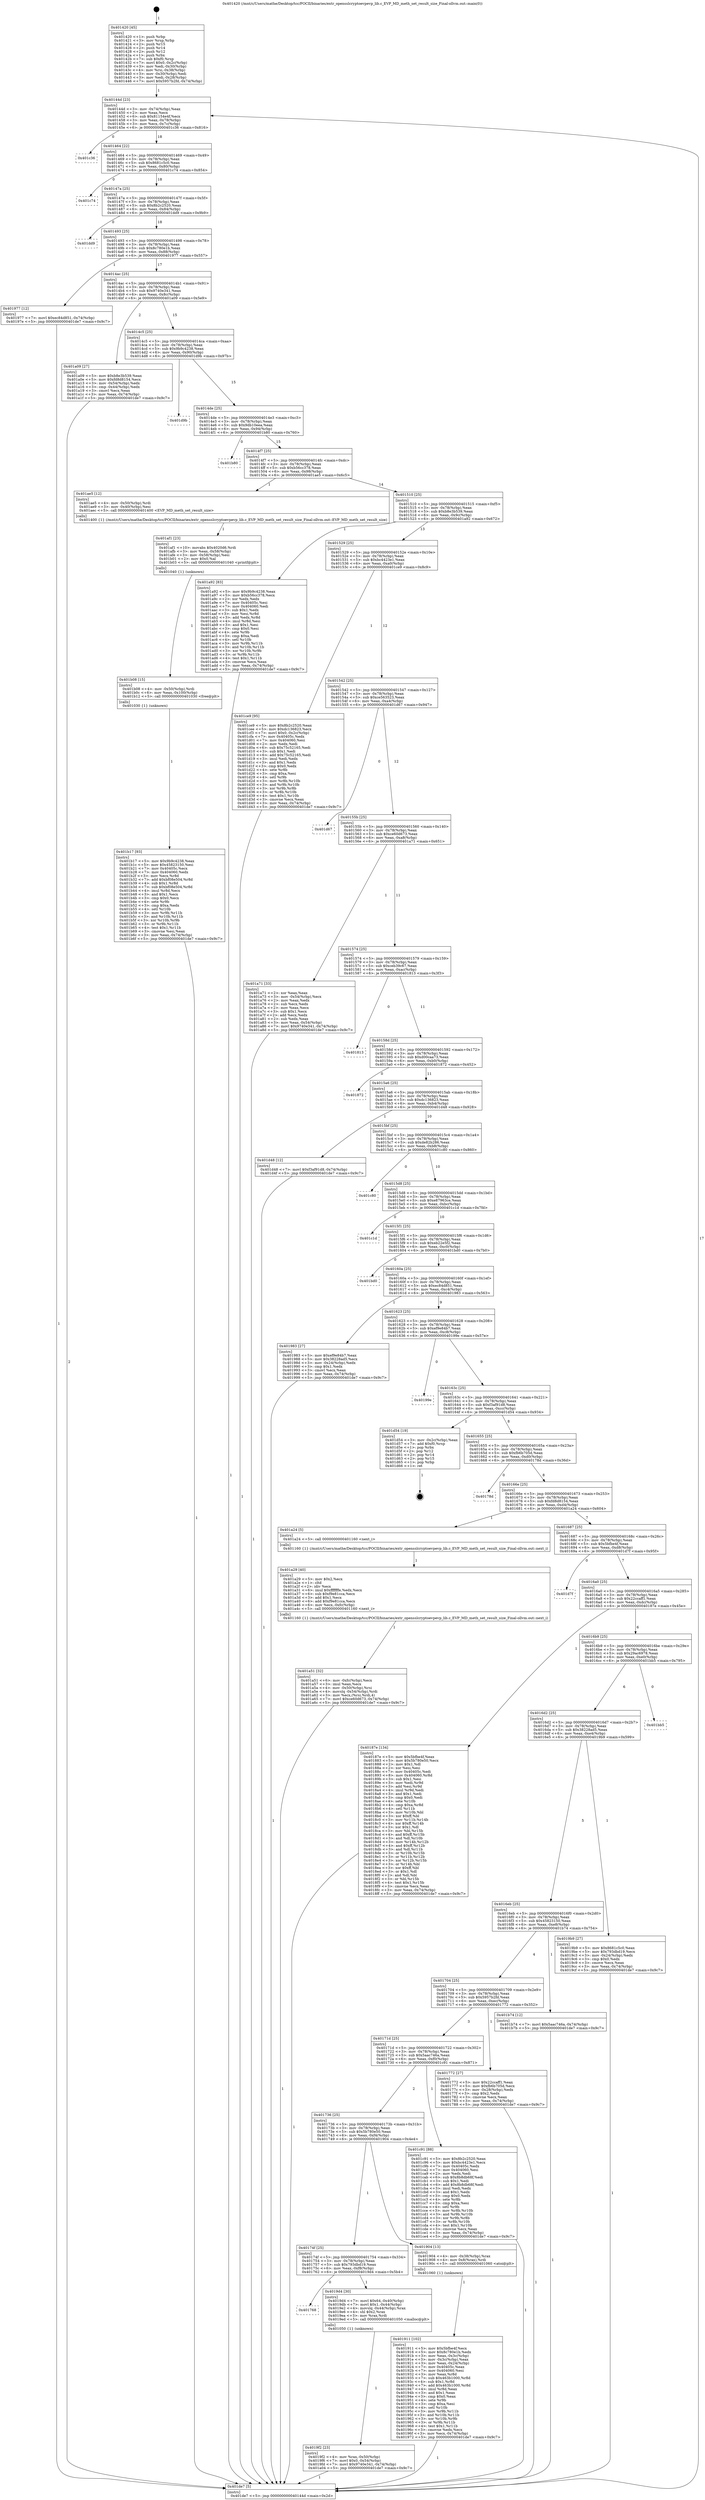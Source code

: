 digraph "0x401420" {
  label = "0x401420 (/mnt/c/Users/mathe/Desktop/tcc/POCII/binaries/extr_opensslcryptoevpevp_lib.c_EVP_MD_meth_set_result_size_Final-ollvm.out::main(0))"
  labelloc = "t"
  node[shape=record]

  Entry [label="",width=0.3,height=0.3,shape=circle,fillcolor=black,style=filled]
  "0x40144d" [label="{
     0x40144d [23]\l
     | [instrs]\l
     &nbsp;&nbsp;0x40144d \<+3\>: mov -0x74(%rbp),%eax\l
     &nbsp;&nbsp;0x401450 \<+2\>: mov %eax,%ecx\l
     &nbsp;&nbsp;0x401452 \<+6\>: sub $0x81154e4f,%ecx\l
     &nbsp;&nbsp;0x401458 \<+3\>: mov %eax,-0x78(%rbp)\l
     &nbsp;&nbsp;0x40145b \<+3\>: mov %ecx,-0x7c(%rbp)\l
     &nbsp;&nbsp;0x40145e \<+6\>: je 0000000000401c36 \<main+0x816\>\l
  }"]
  "0x401c36" [label="{
     0x401c36\l
  }", style=dashed]
  "0x401464" [label="{
     0x401464 [22]\l
     | [instrs]\l
     &nbsp;&nbsp;0x401464 \<+5\>: jmp 0000000000401469 \<main+0x49\>\l
     &nbsp;&nbsp;0x401469 \<+3\>: mov -0x78(%rbp),%eax\l
     &nbsp;&nbsp;0x40146c \<+5\>: sub $0x8681c5c0,%eax\l
     &nbsp;&nbsp;0x401471 \<+3\>: mov %eax,-0x80(%rbp)\l
     &nbsp;&nbsp;0x401474 \<+6\>: je 0000000000401c74 \<main+0x854\>\l
  }"]
  Exit [label="",width=0.3,height=0.3,shape=circle,fillcolor=black,style=filled,peripheries=2]
  "0x401c74" [label="{
     0x401c74\l
  }", style=dashed]
  "0x40147a" [label="{
     0x40147a [25]\l
     | [instrs]\l
     &nbsp;&nbsp;0x40147a \<+5\>: jmp 000000000040147f \<main+0x5f\>\l
     &nbsp;&nbsp;0x40147f \<+3\>: mov -0x78(%rbp),%eax\l
     &nbsp;&nbsp;0x401482 \<+5\>: sub $0x8b2c2520,%eax\l
     &nbsp;&nbsp;0x401487 \<+6\>: mov %eax,-0x84(%rbp)\l
     &nbsp;&nbsp;0x40148d \<+6\>: je 0000000000401dd9 \<main+0x9b9\>\l
  }"]
  "0x401b17" [label="{
     0x401b17 [93]\l
     | [instrs]\l
     &nbsp;&nbsp;0x401b17 \<+5\>: mov $0x9b9c4238,%eax\l
     &nbsp;&nbsp;0x401b1c \<+5\>: mov $0x45823150,%esi\l
     &nbsp;&nbsp;0x401b21 \<+7\>: mov 0x40405c,%ecx\l
     &nbsp;&nbsp;0x401b28 \<+7\>: mov 0x404060,%edx\l
     &nbsp;&nbsp;0x401b2f \<+3\>: mov %ecx,%r8d\l
     &nbsp;&nbsp;0x401b32 \<+7\>: add $0xbf08e504,%r8d\l
     &nbsp;&nbsp;0x401b39 \<+4\>: sub $0x1,%r8d\l
     &nbsp;&nbsp;0x401b3d \<+7\>: sub $0xbf08e504,%r8d\l
     &nbsp;&nbsp;0x401b44 \<+4\>: imul %r8d,%ecx\l
     &nbsp;&nbsp;0x401b48 \<+3\>: and $0x1,%ecx\l
     &nbsp;&nbsp;0x401b4b \<+3\>: cmp $0x0,%ecx\l
     &nbsp;&nbsp;0x401b4e \<+4\>: sete %r9b\l
     &nbsp;&nbsp;0x401b52 \<+3\>: cmp $0xa,%edx\l
     &nbsp;&nbsp;0x401b55 \<+4\>: setl %r10b\l
     &nbsp;&nbsp;0x401b59 \<+3\>: mov %r9b,%r11b\l
     &nbsp;&nbsp;0x401b5c \<+3\>: and %r10b,%r11b\l
     &nbsp;&nbsp;0x401b5f \<+3\>: xor %r10b,%r9b\l
     &nbsp;&nbsp;0x401b62 \<+3\>: or %r9b,%r11b\l
     &nbsp;&nbsp;0x401b65 \<+4\>: test $0x1,%r11b\l
     &nbsp;&nbsp;0x401b69 \<+3\>: cmovne %esi,%eax\l
     &nbsp;&nbsp;0x401b6c \<+3\>: mov %eax,-0x74(%rbp)\l
     &nbsp;&nbsp;0x401b6f \<+5\>: jmp 0000000000401de7 \<main+0x9c7\>\l
  }"]
  "0x401dd9" [label="{
     0x401dd9\l
  }", style=dashed]
  "0x401493" [label="{
     0x401493 [25]\l
     | [instrs]\l
     &nbsp;&nbsp;0x401493 \<+5\>: jmp 0000000000401498 \<main+0x78\>\l
     &nbsp;&nbsp;0x401498 \<+3\>: mov -0x78(%rbp),%eax\l
     &nbsp;&nbsp;0x40149b \<+5\>: sub $0x8c780e1b,%eax\l
     &nbsp;&nbsp;0x4014a0 \<+6\>: mov %eax,-0x88(%rbp)\l
     &nbsp;&nbsp;0x4014a6 \<+6\>: je 0000000000401977 \<main+0x557\>\l
  }"]
  "0x401b08" [label="{
     0x401b08 [15]\l
     | [instrs]\l
     &nbsp;&nbsp;0x401b08 \<+4\>: mov -0x50(%rbp),%rdi\l
     &nbsp;&nbsp;0x401b0c \<+6\>: mov %eax,-0x100(%rbp)\l
     &nbsp;&nbsp;0x401b12 \<+5\>: call 0000000000401030 \<free@plt\>\l
     | [calls]\l
     &nbsp;&nbsp;0x401030 \{1\} (unknown)\l
  }"]
  "0x401977" [label="{
     0x401977 [12]\l
     | [instrs]\l
     &nbsp;&nbsp;0x401977 \<+7\>: movl $0xec84d851,-0x74(%rbp)\l
     &nbsp;&nbsp;0x40197e \<+5\>: jmp 0000000000401de7 \<main+0x9c7\>\l
  }"]
  "0x4014ac" [label="{
     0x4014ac [25]\l
     | [instrs]\l
     &nbsp;&nbsp;0x4014ac \<+5\>: jmp 00000000004014b1 \<main+0x91\>\l
     &nbsp;&nbsp;0x4014b1 \<+3\>: mov -0x78(%rbp),%eax\l
     &nbsp;&nbsp;0x4014b4 \<+5\>: sub $0x9740e341,%eax\l
     &nbsp;&nbsp;0x4014b9 \<+6\>: mov %eax,-0x8c(%rbp)\l
     &nbsp;&nbsp;0x4014bf \<+6\>: je 0000000000401a09 \<main+0x5e9\>\l
  }"]
  "0x401af1" [label="{
     0x401af1 [23]\l
     | [instrs]\l
     &nbsp;&nbsp;0x401af1 \<+10\>: movabs $0x4020d6,%rdi\l
     &nbsp;&nbsp;0x401afb \<+3\>: mov %eax,-0x58(%rbp)\l
     &nbsp;&nbsp;0x401afe \<+3\>: mov -0x58(%rbp),%esi\l
     &nbsp;&nbsp;0x401b01 \<+2\>: mov $0x0,%al\l
     &nbsp;&nbsp;0x401b03 \<+5\>: call 0000000000401040 \<printf@plt\>\l
     | [calls]\l
     &nbsp;&nbsp;0x401040 \{1\} (unknown)\l
  }"]
  "0x401a09" [label="{
     0x401a09 [27]\l
     | [instrs]\l
     &nbsp;&nbsp;0x401a09 \<+5\>: mov $0xb8e3b539,%eax\l
     &nbsp;&nbsp;0x401a0e \<+5\>: mov $0xfd8d8154,%ecx\l
     &nbsp;&nbsp;0x401a13 \<+3\>: mov -0x54(%rbp),%edx\l
     &nbsp;&nbsp;0x401a16 \<+3\>: cmp -0x44(%rbp),%edx\l
     &nbsp;&nbsp;0x401a19 \<+3\>: cmovl %ecx,%eax\l
     &nbsp;&nbsp;0x401a1c \<+3\>: mov %eax,-0x74(%rbp)\l
     &nbsp;&nbsp;0x401a1f \<+5\>: jmp 0000000000401de7 \<main+0x9c7\>\l
  }"]
  "0x4014c5" [label="{
     0x4014c5 [25]\l
     | [instrs]\l
     &nbsp;&nbsp;0x4014c5 \<+5\>: jmp 00000000004014ca \<main+0xaa\>\l
     &nbsp;&nbsp;0x4014ca \<+3\>: mov -0x78(%rbp),%eax\l
     &nbsp;&nbsp;0x4014cd \<+5\>: sub $0x9b9c4238,%eax\l
     &nbsp;&nbsp;0x4014d2 \<+6\>: mov %eax,-0x90(%rbp)\l
     &nbsp;&nbsp;0x4014d8 \<+6\>: je 0000000000401d9b \<main+0x97b\>\l
  }"]
  "0x401a51" [label="{
     0x401a51 [32]\l
     | [instrs]\l
     &nbsp;&nbsp;0x401a51 \<+6\>: mov -0xfc(%rbp),%ecx\l
     &nbsp;&nbsp;0x401a57 \<+3\>: imul %eax,%ecx\l
     &nbsp;&nbsp;0x401a5a \<+4\>: mov -0x50(%rbp),%rsi\l
     &nbsp;&nbsp;0x401a5e \<+4\>: movslq -0x54(%rbp),%rdi\l
     &nbsp;&nbsp;0x401a62 \<+3\>: mov %ecx,(%rsi,%rdi,4)\l
     &nbsp;&nbsp;0x401a65 \<+7\>: movl $0xce60d673,-0x74(%rbp)\l
     &nbsp;&nbsp;0x401a6c \<+5\>: jmp 0000000000401de7 \<main+0x9c7\>\l
  }"]
  "0x401d9b" [label="{
     0x401d9b\l
  }", style=dashed]
  "0x4014de" [label="{
     0x4014de [25]\l
     | [instrs]\l
     &nbsp;&nbsp;0x4014de \<+5\>: jmp 00000000004014e3 \<main+0xc3\>\l
     &nbsp;&nbsp;0x4014e3 \<+3\>: mov -0x78(%rbp),%eax\l
     &nbsp;&nbsp;0x4014e6 \<+5\>: sub $0x9db10eea,%eax\l
     &nbsp;&nbsp;0x4014eb \<+6\>: mov %eax,-0x94(%rbp)\l
     &nbsp;&nbsp;0x4014f1 \<+6\>: je 0000000000401b80 \<main+0x760\>\l
  }"]
  "0x401a29" [label="{
     0x401a29 [40]\l
     | [instrs]\l
     &nbsp;&nbsp;0x401a29 \<+5\>: mov $0x2,%ecx\l
     &nbsp;&nbsp;0x401a2e \<+1\>: cltd\l
     &nbsp;&nbsp;0x401a2f \<+2\>: idiv %ecx\l
     &nbsp;&nbsp;0x401a31 \<+6\>: imul $0xfffffffe,%edx,%ecx\l
     &nbsp;&nbsp;0x401a37 \<+6\>: sub $0xf9e81cca,%ecx\l
     &nbsp;&nbsp;0x401a3d \<+3\>: add $0x1,%ecx\l
     &nbsp;&nbsp;0x401a40 \<+6\>: add $0xf9e81cca,%ecx\l
     &nbsp;&nbsp;0x401a46 \<+6\>: mov %ecx,-0xfc(%rbp)\l
     &nbsp;&nbsp;0x401a4c \<+5\>: call 0000000000401160 \<next_i\>\l
     | [calls]\l
     &nbsp;&nbsp;0x401160 \{1\} (/mnt/c/Users/mathe/Desktop/tcc/POCII/binaries/extr_opensslcryptoevpevp_lib.c_EVP_MD_meth_set_result_size_Final-ollvm.out::next_i)\l
  }"]
  "0x401b80" [label="{
     0x401b80\l
  }", style=dashed]
  "0x4014f7" [label="{
     0x4014f7 [25]\l
     | [instrs]\l
     &nbsp;&nbsp;0x4014f7 \<+5\>: jmp 00000000004014fc \<main+0xdc\>\l
     &nbsp;&nbsp;0x4014fc \<+3\>: mov -0x78(%rbp),%eax\l
     &nbsp;&nbsp;0x4014ff \<+5\>: sub $0xb56cc378,%eax\l
     &nbsp;&nbsp;0x401504 \<+6\>: mov %eax,-0x98(%rbp)\l
     &nbsp;&nbsp;0x40150a \<+6\>: je 0000000000401ae5 \<main+0x6c5\>\l
  }"]
  "0x4019f2" [label="{
     0x4019f2 [23]\l
     | [instrs]\l
     &nbsp;&nbsp;0x4019f2 \<+4\>: mov %rax,-0x50(%rbp)\l
     &nbsp;&nbsp;0x4019f6 \<+7\>: movl $0x0,-0x54(%rbp)\l
     &nbsp;&nbsp;0x4019fd \<+7\>: movl $0x9740e341,-0x74(%rbp)\l
     &nbsp;&nbsp;0x401a04 \<+5\>: jmp 0000000000401de7 \<main+0x9c7\>\l
  }"]
  "0x401ae5" [label="{
     0x401ae5 [12]\l
     | [instrs]\l
     &nbsp;&nbsp;0x401ae5 \<+4\>: mov -0x50(%rbp),%rdi\l
     &nbsp;&nbsp;0x401ae9 \<+3\>: mov -0x40(%rbp),%esi\l
     &nbsp;&nbsp;0x401aec \<+5\>: call 0000000000401400 \<EVP_MD_meth_set_result_size\>\l
     | [calls]\l
     &nbsp;&nbsp;0x401400 \{1\} (/mnt/c/Users/mathe/Desktop/tcc/POCII/binaries/extr_opensslcryptoevpevp_lib.c_EVP_MD_meth_set_result_size_Final-ollvm.out::EVP_MD_meth_set_result_size)\l
  }"]
  "0x401510" [label="{
     0x401510 [25]\l
     | [instrs]\l
     &nbsp;&nbsp;0x401510 \<+5\>: jmp 0000000000401515 \<main+0xf5\>\l
     &nbsp;&nbsp;0x401515 \<+3\>: mov -0x78(%rbp),%eax\l
     &nbsp;&nbsp;0x401518 \<+5\>: sub $0xb8e3b539,%eax\l
     &nbsp;&nbsp;0x40151d \<+6\>: mov %eax,-0x9c(%rbp)\l
     &nbsp;&nbsp;0x401523 \<+6\>: je 0000000000401a92 \<main+0x672\>\l
  }"]
  "0x401768" [label="{
     0x401768\l
  }", style=dashed]
  "0x401a92" [label="{
     0x401a92 [83]\l
     | [instrs]\l
     &nbsp;&nbsp;0x401a92 \<+5\>: mov $0x9b9c4238,%eax\l
     &nbsp;&nbsp;0x401a97 \<+5\>: mov $0xb56cc378,%ecx\l
     &nbsp;&nbsp;0x401a9c \<+2\>: xor %edx,%edx\l
     &nbsp;&nbsp;0x401a9e \<+7\>: mov 0x40405c,%esi\l
     &nbsp;&nbsp;0x401aa5 \<+7\>: mov 0x404060,%edi\l
     &nbsp;&nbsp;0x401aac \<+3\>: sub $0x1,%edx\l
     &nbsp;&nbsp;0x401aaf \<+3\>: mov %esi,%r8d\l
     &nbsp;&nbsp;0x401ab2 \<+3\>: add %edx,%r8d\l
     &nbsp;&nbsp;0x401ab5 \<+4\>: imul %r8d,%esi\l
     &nbsp;&nbsp;0x401ab9 \<+3\>: and $0x1,%esi\l
     &nbsp;&nbsp;0x401abc \<+3\>: cmp $0x0,%esi\l
     &nbsp;&nbsp;0x401abf \<+4\>: sete %r9b\l
     &nbsp;&nbsp;0x401ac3 \<+3\>: cmp $0xa,%edi\l
     &nbsp;&nbsp;0x401ac6 \<+4\>: setl %r10b\l
     &nbsp;&nbsp;0x401aca \<+3\>: mov %r9b,%r11b\l
     &nbsp;&nbsp;0x401acd \<+3\>: and %r10b,%r11b\l
     &nbsp;&nbsp;0x401ad0 \<+3\>: xor %r10b,%r9b\l
     &nbsp;&nbsp;0x401ad3 \<+3\>: or %r9b,%r11b\l
     &nbsp;&nbsp;0x401ad6 \<+4\>: test $0x1,%r11b\l
     &nbsp;&nbsp;0x401ada \<+3\>: cmovne %ecx,%eax\l
     &nbsp;&nbsp;0x401add \<+3\>: mov %eax,-0x74(%rbp)\l
     &nbsp;&nbsp;0x401ae0 \<+5\>: jmp 0000000000401de7 \<main+0x9c7\>\l
  }"]
  "0x401529" [label="{
     0x401529 [25]\l
     | [instrs]\l
     &nbsp;&nbsp;0x401529 \<+5\>: jmp 000000000040152e \<main+0x10e\>\l
     &nbsp;&nbsp;0x40152e \<+3\>: mov -0x78(%rbp),%eax\l
     &nbsp;&nbsp;0x401531 \<+5\>: sub $0xbc4423e1,%eax\l
     &nbsp;&nbsp;0x401536 \<+6\>: mov %eax,-0xa0(%rbp)\l
     &nbsp;&nbsp;0x40153c \<+6\>: je 0000000000401ce9 \<main+0x8c9\>\l
  }"]
  "0x4019d4" [label="{
     0x4019d4 [30]\l
     | [instrs]\l
     &nbsp;&nbsp;0x4019d4 \<+7\>: movl $0x64,-0x40(%rbp)\l
     &nbsp;&nbsp;0x4019db \<+7\>: movl $0x1,-0x44(%rbp)\l
     &nbsp;&nbsp;0x4019e2 \<+4\>: movslq -0x44(%rbp),%rax\l
     &nbsp;&nbsp;0x4019e6 \<+4\>: shl $0x2,%rax\l
     &nbsp;&nbsp;0x4019ea \<+3\>: mov %rax,%rdi\l
     &nbsp;&nbsp;0x4019ed \<+5\>: call 0000000000401050 \<malloc@plt\>\l
     | [calls]\l
     &nbsp;&nbsp;0x401050 \{1\} (unknown)\l
  }"]
  "0x401ce9" [label="{
     0x401ce9 [95]\l
     | [instrs]\l
     &nbsp;&nbsp;0x401ce9 \<+5\>: mov $0x8b2c2520,%eax\l
     &nbsp;&nbsp;0x401cee \<+5\>: mov $0xdc136823,%ecx\l
     &nbsp;&nbsp;0x401cf3 \<+7\>: movl $0x0,-0x2c(%rbp)\l
     &nbsp;&nbsp;0x401cfa \<+7\>: mov 0x40405c,%edx\l
     &nbsp;&nbsp;0x401d01 \<+7\>: mov 0x404060,%esi\l
     &nbsp;&nbsp;0x401d08 \<+2\>: mov %edx,%edi\l
     &nbsp;&nbsp;0x401d0a \<+6\>: sub $0x75c52165,%edi\l
     &nbsp;&nbsp;0x401d10 \<+3\>: sub $0x1,%edi\l
     &nbsp;&nbsp;0x401d13 \<+6\>: add $0x75c52165,%edi\l
     &nbsp;&nbsp;0x401d19 \<+3\>: imul %edi,%edx\l
     &nbsp;&nbsp;0x401d1c \<+3\>: and $0x1,%edx\l
     &nbsp;&nbsp;0x401d1f \<+3\>: cmp $0x0,%edx\l
     &nbsp;&nbsp;0x401d22 \<+4\>: sete %r8b\l
     &nbsp;&nbsp;0x401d26 \<+3\>: cmp $0xa,%esi\l
     &nbsp;&nbsp;0x401d29 \<+4\>: setl %r9b\l
     &nbsp;&nbsp;0x401d2d \<+3\>: mov %r8b,%r10b\l
     &nbsp;&nbsp;0x401d30 \<+3\>: and %r9b,%r10b\l
     &nbsp;&nbsp;0x401d33 \<+3\>: xor %r9b,%r8b\l
     &nbsp;&nbsp;0x401d36 \<+3\>: or %r8b,%r10b\l
     &nbsp;&nbsp;0x401d39 \<+4\>: test $0x1,%r10b\l
     &nbsp;&nbsp;0x401d3d \<+3\>: cmovne %ecx,%eax\l
     &nbsp;&nbsp;0x401d40 \<+3\>: mov %eax,-0x74(%rbp)\l
     &nbsp;&nbsp;0x401d43 \<+5\>: jmp 0000000000401de7 \<main+0x9c7\>\l
  }"]
  "0x401542" [label="{
     0x401542 [25]\l
     | [instrs]\l
     &nbsp;&nbsp;0x401542 \<+5\>: jmp 0000000000401547 \<main+0x127\>\l
     &nbsp;&nbsp;0x401547 \<+3\>: mov -0x78(%rbp),%eax\l
     &nbsp;&nbsp;0x40154a \<+5\>: sub $0xce563523,%eax\l
     &nbsp;&nbsp;0x40154f \<+6\>: mov %eax,-0xa4(%rbp)\l
     &nbsp;&nbsp;0x401555 \<+6\>: je 0000000000401d67 \<main+0x947\>\l
  }"]
  "0x401911" [label="{
     0x401911 [102]\l
     | [instrs]\l
     &nbsp;&nbsp;0x401911 \<+5\>: mov $0x5bfbe4f,%ecx\l
     &nbsp;&nbsp;0x401916 \<+5\>: mov $0x8c780e1b,%edx\l
     &nbsp;&nbsp;0x40191b \<+3\>: mov %eax,-0x3c(%rbp)\l
     &nbsp;&nbsp;0x40191e \<+3\>: mov -0x3c(%rbp),%eax\l
     &nbsp;&nbsp;0x401921 \<+3\>: mov %eax,-0x24(%rbp)\l
     &nbsp;&nbsp;0x401924 \<+7\>: mov 0x40405c,%eax\l
     &nbsp;&nbsp;0x40192b \<+7\>: mov 0x404060,%esi\l
     &nbsp;&nbsp;0x401932 \<+3\>: mov %eax,%r8d\l
     &nbsp;&nbsp;0x401935 \<+7\>: sub $0x463b1000,%r8d\l
     &nbsp;&nbsp;0x40193c \<+4\>: sub $0x1,%r8d\l
     &nbsp;&nbsp;0x401940 \<+7\>: add $0x463b1000,%r8d\l
     &nbsp;&nbsp;0x401947 \<+4\>: imul %r8d,%eax\l
     &nbsp;&nbsp;0x40194b \<+3\>: and $0x1,%eax\l
     &nbsp;&nbsp;0x40194e \<+3\>: cmp $0x0,%eax\l
     &nbsp;&nbsp;0x401951 \<+4\>: sete %r9b\l
     &nbsp;&nbsp;0x401955 \<+3\>: cmp $0xa,%esi\l
     &nbsp;&nbsp;0x401958 \<+4\>: setl %r10b\l
     &nbsp;&nbsp;0x40195c \<+3\>: mov %r9b,%r11b\l
     &nbsp;&nbsp;0x40195f \<+3\>: and %r10b,%r11b\l
     &nbsp;&nbsp;0x401962 \<+3\>: xor %r10b,%r9b\l
     &nbsp;&nbsp;0x401965 \<+3\>: or %r9b,%r11b\l
     &nbsp;&nbsp;0x401968 \<+4\>: test $0x1,%r11b\l
     &nbsp;&nbsp;0x40196c \<+3\>: cmovne %edx,%ecx\l
     &nbsp;&nbsp;0x40196f \<+3\>: mov %ecx,-0x74(%rbp)\l
     &nbsp;&nbsp;0x401972 \<+5\>: jmp 0000000000401de7 \<main+0x9c7\>\l
  }"]
  "0x401d67" [label="{
     0x401d67\l
  }", style=dashed]
  "0x40155b" [label="{
     0x40155b [25]\l
     | [instrs]\l
     &nbsp;&nbsp;0x40155b \<+5\>: jmp 0000000000401560 \<main+0x140\>\l
     &nbsp;&nbsp;0x401560 \<+3\>: mov -0x78(%rbp),%eax\l
     &nbsp;&nbsp;0x401563 \<+5\>: sub $0xce60d673,%eax\l
     &nbsp;&nbsp;0x401568 \<+6\>: mov %eax,-0xa8(%rbp)\l
     &nbsp;&nbsp;0x40156e \<+6\>: je 0000000000401a71 \<main+0x651\>\l
  }"]
  "0x40174f" [label="{
     0x40174f [25]\l
     | [instrs]\l
     &nbsp;&nbsp;0x40174f \<+5\>: jmp 0000000000401754 \<main+0x334\>\l
     &nbsp;&nbsp;0x401754 \<+3\>: mov -0x78(%rbp),%eax\l
     &nbsp;&nbsp;0x401757 \<+5\>: sub $0x793dbd19,%eax\l
     &nbsp;&nbsp;0x40175c \<+6\>: mov %eax,-0xf8(%rbp)\l
     &nbsp;&nbsp;0x401762 \<+6\>: je 00000000004019d4 \<main+0x5b4\>\l
  }"]
  "0x401a71" [label="{
     0x401a71 [33]\l
     | [instrs]\l
     &nbsp;&nbsp;0x401a71 \<+2\>: xor %eax,%eax\l
     &nbsp;&nbsp;0x401a73 \<+3\>: mov -0x54(%rbp),%ecx\l
     &nbsp;&nbsp;0x401a76 \<+2\>: mov %eax,%edx\l
     &nbsp;&nbsp;0x401a78 \<+2\>: sub %ecx,%edx\l
     &nbsp;&nbsp;0x401a7a \<+2\>: mov %eax,%ecx\l
     &nbsp;&nbsp;0x401a7c \<+3\>: sub $0x1,%ecx\l
     &nbsp;&nbsp;0x401a7f \<+2\>: add %ecx,%edx\l
     &nbsp;&nbsp;0x401a81 \<+2\>: sub %edx,%eax\l
     &nbsp;&nbsp;0x401a83 \<+3\>: mov %eax,-0x54(%rbp)\l
     &nbsp;&nbsp;0x401a86 \<+7\>: movl $0x9740e341,-0x74(%rbp)\l
     &nbsp;&nbsp;0x401a8d \<+5\>: jmp 0000000000401de7 \<main+0x9c7\>\l
  }"]
  "0x401574" [label="{
     0x401574 [25]\l
     | [instrs]\l
     &nbsp;&nbsp;0x401574 \<+5\>: jmp 0000000000401579 \<main+0x159\>\l
     &nbsp;&nbsp;0x401579 \<+3\>: mov -0x78(%rbp),%eax\l
     &nbsp;&nbsp;0x40157c \<+5\>: sub $0xceb39c67,%eax\l
     &nbsp;&nbsp;0x401581 \<+6\>: mov %eax,-0xac(%rbp)\l
     &nbsp;&nbsp;0x401587 \<+6\>: je 0000000000401813 \<main+0x3f3\>\l
  }"]
  "0x401904" [label="{
     0x401904 [13]\l
     | [instrs]\l
     &nbsp;&nbsp;0x401904 \<+4\>: mov -0x38(%rbp),%rax\l
     &nbsp;&nbsp;0x401908 \<+4\>: mov 0x8(%rax),%rdi\l
     &nbsp;&nbsp;0x40190c \<+5\>: call 0000000000401060 \<atoi@plt\>\l
     | [calls]\l
     &nbsp;&nbsp;0x401060 \{1\} (unknown)\l
  }"]
  "0x401813" [label="{
     0x401813\l
  }", style=dashed]
  "0x40158d" [label="{
     0x40158d [25]\l
     | [instrs]\l
     &nbsp;&nbsp;0x40158d \<+5\>: jmp 0000000000401592 \<main+0x172\>\l
     &nbsp;&nbsp;0x401592 \<+3\>: mov -0x78(%rbp),%eax\l
     &nbsp;&nbsp;0x401595 \<+5\>: sub $0xd00caa73,%eax\l
     &nbsp;&nbsp;0x40159a \<+6\>: mov %eax,-0xb0(%rbp)\l
     &nbsp;&nbsp;0x4015a0 \<+6\>: je 0000000000401872 \<main+0x452\>\l
  }"]
  "0x401736" [label="{
     0x401736 [25]\l
     | [instrs]\l
     &nbsp;&nbsp;0x401736 \<+5\>: jmp 000000000040173b \<main+0x31b\>\l
     &nbsp;&nbsp;0x40173b \<+3\>: mov -0x78(%rbp),%eax\l
     &nbsp;&nbsp;0x40173e \<+5\>: sub $0x5b780e50,%eax\l
     &nbsp;&nbsp;0x401743 \<+6\>: mov %eax,-0xf4(%rbp)\l
     &nbsp;&nbsp;0x401749 \<+6\>: je 0000000000401904 \<main+0x4e4\>\l
  }"]
  "0x401872" [label="{
     0x401872\l
  }", style=dashed]
  "0x4015a6" [label="{
     0x4015a6 [25]\l
     | [instrs]\l
     &nbsp;&nbsp;0x4015a6 \<+5\>: jmp 00000000004015ab \<main+0x18b\>\l
     &nbsp;&nbsp;0x4015ab \<+3\>: mov -0x78(%rbp),%eax\l
     &nbsp;&nbsp;0x4015ae \<+5\>: sub $0xdc136823,%eax\l
     &nbsp;&nbsp;0x4015b3 \<+6\>: mov %eax,-0xb4(%rbp)\l
     &nbsp;&nbsp;0x4015b9 \<+6\>: je 0000000000401d48 \<main+0x928\>\l
  }"]
  "0x401c91" [label="{
     0x401c91 [88]\l
     | [instrs]\l
     &nbsp;&nbsp;0x401c91 \<+5\>: mov $0x8b2c2520,%eax\l
     &nbsp;&nbsp;0x401c96 \<+5\>: mov $0xbc4423e1,%ecx\l
     &nbsp;&nbsp;0x401c9b \<+7\>: mov 0x40405c,%edx\l
     &nbsp;&nbsp;0x401ca2 \<+7\>: mov 0x404060,%esi\l
     &nbsp;&nbsp;0x401ca9 \<+2\>: mov %edx,%edi\l
     &nbsp;&nbsp;0x401cab \<+6\>: sub $0x8b8db68f,%edi\l
     &nbsp;&nbsp;0x401cb1 \<+3\>: sub $0x1,%edi\l
     &nbsp;&nbsp;0x401cb4 \<+6\>: add $0x8b8db68f,%edi\l
     &nbsp;&nbsp;0x401cba \<+3\>: imul %edi,%edx\l
     &nbsp;&nbsp;0x401cbd \<+3\>: and $0x1,%edx\l
     &nbsp;&nbsp;0x401cc0 \<+3\>: cmp $0x0,%edx\l
     &nbsp;&nbsp;0x401cc3 \<+4\>: sete %r8b\l
     &nbsp;&nbsp;0x401cc7 \<+3\>: cmp $0xa,%esi\l
     &nbsp;&nbsp;0x401cca \<+4\>: setl %r9b\l
     &nbsp;&nbsp;0x401cce \<+3\>: mov %r8b,%r10b\l
     &nbsp;&nbsp;0x401cd1 \<+3\>: and %r9b,%r10b\l
     &nbsp;&nbsp;0x401cd4 \<+3\>: xor %r9b,%r8b\l
     &nbsp;&nbsp;0x401cd7 \<+3\>: or %r8b,%r10b\l
     &nbsp;&nbsp;0x401cda \<+4\>: test $0x1,%r10b\l
     &nbsp;&nbsp;0x401cde \<+3\>: cmovne %ecx,%eax\l
     &nbsp;&nbsp;0x401ce1 \<+3\>: mov %eax,-0x74(%rbp)\l
     &nbsp;&nbsp;0x401ce4 \<+5\>: jmp 0000000000401de7 \<main+0x9c7\>\l
  }"]
  "0x401d48" [label="{
     0x401d48 [12]\l
     | [instrs]\l
     &nbsp;&nbsp;0x401d48 \<+7\>: movl $0xf3af91d8,-0x74(%rbp)\l
     &nbsp;&nbsp;0x401d4f \<+5\>: jmp 0000000000401de7 \<main+0x9c7\>\l
  }"]
  "0x4015bf" [label="{
     0x4015bf [25]\l
     | [instrs]\l
     &nbsp;&nbsp;0x4015bf \<+5\>: jmp 00000000004015c4 \<main+0x1a4\>\l
     &nbsp;&nbsp;0x4015c4 \<+3\>: mov -0x78(%rbp),%eax\l
     &nbsp;&nbsp;0x4015c7 \<+5\>: sub $0xde82b286,%eax\l
     &nbsp;&nbsp;0x4015cc \<+6\>: mov %eax,-0xb8(%rbp)\l
     &nbsp;&nbsp;0x4015d2 \<+6\>: je 0000000000401c80 \<main+0x860\>\l
  }"]
  "0x401420" [label="{
     0x401420 [45]\l
     | [instrs]\l
     &nbsp;&nbsp;0x401420 \<+1\>: push %rbp\l
     &nbsp;&nbsp;0x401421 \<+3\>: mov %rsp,%rbp\l
     &nbsp;&nbsp;0x401424 \<+2\>: push %r15\l
     &nbsp;&nbsp;0x401426 \<+2\>: push %r14\l
     &nbsp;&nbsp;0x401428 \<+2\>: push %r12\l
     &nbsp;&nbsp;0x40142a \<+1\>: push %rbx\l
     &nbsp;&nbsp;0x40142b \<+7\>: sub $0xf0,%rsp\l
     &nbsp;&nbsp;0x401432 \<+7\>: movl $0x0,-0x2c(%rbp)\l
     &nbsp;&nbsp;0x401439 \<+3\>: mov %edi,-0x30(%rbp)\l
     &nbsp;&nbsp;0x40143c \<+4\>: mov %rsi,-0x38(%rbp)\l
     &nbsp;&nbsp;0x401440 \<+3\>: mov -0x30(%rbp),%edi\l
     &nbsp;&nbsp;0x401443 \<+3\>: mov %edi,-0x28(%rbp)\l
     &nbsp;&nbsp;0x401446 \<+7\>: movl $0x5957b2fd,-0x74(%rbp)\l
  }"]
  "0x401c80" [label="{
     0x401c80\l
  }", style=dashed]
  "0x4015d8" [label="{
     0x4015d8 [25]\l
     | [instrs]\l
     &nbsp;&nbsp;0x4015d8 \<+5\>: jmp 00000000004015dd \<main+0x1bd\>\l
     &nbsp;&nbsp;0x4015dd \<+3\>: mov -0x78(%rbp),%eax\l
     &nbsp;&nbsp;0x4015e0 \<+5\>: sub $0xe87963ce,%eax\l
     &nbsp;&nbsp;0x4015e5 \<+6\>: mov %eax,-0xbc(%rbp)\l
     &nbsp;&nbsp;0x4015eb \<+6\>: je 0000000000401c1d \<main+0x7fd\>\l
  }"]
  "0x401de7" [label="{
     0x401de7 [5]\l
     | [instrs]\l
     &nbsp;&nbsp;0x401de7 \<+5\>: jmp 000000000040144d \<main+0x2d\>\l
  }"]
  "0x401c1d" [label="{
     0x401c1d\l
  }", style=dashed]
  "0x4015f1" [label="{
     0x4015f1 [25]\l
     | [instrs]\l
     &nbsp;&nbsp;0x4015f1 \<+5\>: jmp 00000000004015f6 \<main+0x1d6\>\l
     &nbsp;&nbsp;0x4015f6 \<+3\>: mov -0x78(%rbp),%eax\l
     &nbsp;&nbsp;0x4015f9 \<+5\>: sub $0xeb22e5f2,%eax\l
     &nbsp;&nbsp;0x4015fe \<+6\>: mov %eax,-0xc0(%rbp)\l
     &nbsp;&nbsp;0x401604 \<+6\>: je 0000000000401bd0 \<main+0x7b0\>\l
  }"]
  "0x40171d" [label="{
     0x40171d [25]\l
     | [instrs]\l
     &nbsp;&nbsp;0x40171d \<+5\>: jmp 0000000000401722 \<main+0x302\>\l
     &nbsp;&nbsp;0x401722 \<+3\>: mov -0x78(%rbp),%eax\l
     &nbsp;&nbsp;0x401725 \<+5\>: sub $0x5aac746a,%eax\l
     &nbsp;&nbsp;0x40172a \<+6\>: mov %eax,-0xf0(%rbp)\l
     &nbsp;&nbsp;0x401730 \<+6\>: je 0000000000401c91 \<main+0x871\>\l
  }"]
  "0x401bd0" [label="{
     0x401bd0\l
  }", style=dashed]
  "0x40160a" [label="{
     0x40160a [25]\l
     | [instrs]\l
     &nbsp;&nbsp;0x40160a \<+5\>: jmp 000000000040160f \<main+0x1ef\>\l
     &nbsp;&nbsp;0x40160f \<+3\>: mov -0x78(%rbp),%eax\l
     &nbsp;&nbsp;0x401612 \<+5\>: sub $0xec84d851,%eax\l
     &nbsp;&nbsp;0x401617 \<+6\>: mov %eax,-0xc4(%rbp)\l
     &nbsp;&nbsp;0x40161d \<+6\>: je 0000000000401983 \<main+0x563\>\l
  }"]
  "0x401772" [label="{
     0x401772 [27]\l
     | [instrs]\l
     &nbsp;&nbsp;0x401772 \<+5\>: mov $0x22ccaff1,%eax\l
     &nbsp;&nbsp;0x401777 \<+5\>: mov $0xfb6b705d,%ecx\l
     &nbsp;&nbsp;0x40177c \<+3\>: mov -0x28(%rbp),%edx\l
     &nbsp;&nbsp;0x40177f \<+3\>: cmp $0x2,%edx\l
     &nbsp;&nbsp;0x401782 \<+3\>: cmovne %ecx,%eax\l
     &nbsp;&nbsp;0x401785 \<+3\>: mov %eax,-0x74(%rbp)\l
     &nbsp;&nbsp;0x401788 \<+5\>: jmp 0000000000401de7 \<main+0x9c7\>\l
  }"]
  "0x401983" [label="{
     0x401983 [27]\l
     | [instrs]\l
     &nbsp;&nbsp;0x401983 \<+5\>: mov $0xef9e84b7,%eax\l
     &nbsp;&nbsp;0x401988 \<+5\>: mov $0x38228ad5,%ecx\l
     &nbsp;&nbsp;0x40198d \<+3\>: mov -0x24(%rbp),%edx\l
     &nbsp;&nbsp;0x401990 \<+3\>: cmp $0x1,%edx\l
     &nbsp;&nbsp;0x401993 \<+3\>: cmovl %ecx,%eax\l
     &nbsp;&nbsp;0x401996 \<+3\>: mov %eax,-0x74(%rbp)\l
     &nbsp;&nbsp;0x401999 \<+5\>: jmp 0000000000401de7 \<main+0x9c7\>\l
  }"]
  "0x401623" [label="{
     0x401623 [25]\l
     | [instrs]\l
     &nbsp;&nbsp;0x401623 \<+5\>: jmp 0000000000401628 \<main+0x208\>\l
     &nbsp;&nbsp;0x401628 \<+3\>: mov -0x78(%rbp),%eax\l
     &nbsp;&nbsp;0x40162b \<+5\>: sub $0xef9e84b7,%eax\l
     &nbsp;&nbsp;0x401630 \<+6\>: mov %eax,-0xc8(%rbp)\l
     &nbsp;&nbsp;0x401636 \<+6\>: je 000000000040199e \<main+0x57e\>\l
  }"]
  "0x401704" [label="{
     0x401704 [25]\l
     | [instrs]\l
     &nbsp;&nbsp;0x401704 \<+5\>: jmp 0000000000401709 \<main+0x2e9\>\l
     &nbsp;&nbsp;0x401709 \<+3\>: mov -0x78(%rbp),%eax\l
     &nbsp;&nbsp;0x40170c \<+5\>: sub $0x5957b2fd,%eax\l
     &nbsp;&nbsp;0x401711 \<+6\>: mov %eax,-0xec(%rbp)\l
     &nbsp;&nbsp;0x401717 \<+6\>: je 0000000000401772 \<main+0x352\>\l
  }"]
  "0x40199e" [label="{
     0x40199e\l
  }", style=dashed]
  "0x40163c" [label="{
     0x40163c [25]\l
     | [instrs]\l
     &nbsp;&nbsp;0x40163c \<+5\>: jmp 0000000000401641 \<main+0x221\>\l
     &nbsp;&nbsp;0x401641 \<+3\>: mov -0x78(%rbp),%eax\l
     &nbsp;&nbsp;0x401644 \<+5\>: sub $0xf3af91d8,%eax\l
     &nbsp;&nbsp;0x401649 \<+6\>: mov %eax,-0xcc(%rbp)\l
     &nbsp;&nbsp;0x40164f \<+6\>: je 0000000000401d54 \<main+0x934\>\l
  }"]
  "0x401b74" [label="{
     0x401b74 [12]\l
     | [instrs]\l
     &nbsp;&nbsp;0x401b74 \<+7\>: movl $0x5aac746a,-0x74(%rbp)\l
     &nbsp;&nbsp;0x401b7b \<+5\>: jmp 0000000000401de7 \<main+0x9c7\>\l
  }"]
  "0x401d54" [label="{
     0x401d54 [19]\l
     | [instrs]\l
     &nbsp;&nbsp;0x401d54 \<+3\>: mov -0x2c(%rbp),%eax\l
     &nbsp;&nbsp;0x401d57 \<+7\>: add $0xf0,%rsp\l
     &nbsp;&nbsp;0x401d5e \<+1\>: pop %rbx\l
     &nbsp;&nbsp;0x401d5f \<+2\>: pop %r12\l
     &nbsp;&nbsp;0x401d61 \<+2\>: pop %r14\l
     &nbsp;&nbsp;0x401d63 \<+2\>: pop %r15\l
     &nbsp;&nbsp;0x401d65 \<+1\>: pop %rbp\l
     &nbsp;&nbsp;0x401d66 \<+1\>: ret\l
  }"]
  "0x401655" [label="{
     0x401655 [25]\l
     | [instrs]\l
     &nbsp;&nbsp;0x401655 \<+5\>: jmp 000000000040165a \<main+0x23a\>\l
     &nbsp;&nbsp;0x40165a \<+3\>: mov -0x78(%rbp),%eax\l
     &nbsp;&nbsp;0x40165d \<+5\>: sub $0xfb6b705d,%eax\l
     &nbsp;&nbsp;0x401662 \<+6\>: mov %eax,-0xd0(%rbp)\l
     &nbsp;&nbsp;0x401668 \<+6\>: je 000000000040178d \<main+0x36d\>\l
  }"]
  "0x4016eb" [label="{
     0x4016eb [25]\l
     | [instrs]\l
     &nbsp;&nbsp;0x4016eb \<+5\>: jmp 00000000004016f0 \<main+0x2d0\>\l
     &nbsp;&nbsp;0x4016f0 \<+3\>: mov -0x78(%rbp),%eax\l
     &nbsp;&nbsp;0x4016f3 \<+5\>: sub $0x45823150,%eax\l
     &nbsp;&nbsp;0x4016f8 \<+6\>: mov %eax,-0xe8(%rbp)\l
     &nbsp;&nbsp;0x4016fe \<+6\>: je 0000000000401b74 \<main+0x754\>\l
  }"]
  "0x40178d" [label="{
     0x40178d\l
  }", style=dashed]
  "0x40166e" [label="{
     0x40166e [25]\l
     | [instrs]\l
     &nbsp;&nbsp;0x40166e \<+5\>: jmp 0000000000401673 \<main+0x253\>\l
     &nbsp;&nbsp;0x401673 \<+3\>: mov -0x78(%rbp),%eax\l
     &nbsp;&nbsp;0x401676 \<+5\>: sub $0xfd8d8154,%eax\l
     &nbsp;&nbsp;0x40167b \<+6\>: mov %eax,-0xd4(%rbp)\l
     &nbsp;&nbsp;0x401681 \<+6\>: je 0000000000401a24 \<main+0x604\>\l
  }"]
  "0x4019b9" [label="{
     0x4019b9 [27]\l
     | [instrs]\l
     &nbsp;&nbsp;0x4019b9 \<+5\>: mov $0x8681c5c0,%eax\l
     &nbsp;&nbsp;0x4019be \<+5\>: mov $0x793dbd19,%ecx\l
     &nbsp;&nbsp;0x4019c3 \<+3\>: mov -0x24(%rbp),%edx\l
     &nbsp;&nbsp;0x4019c6 \<+3\>: cmp $0x0,%edx\l
     &nbsp;&nbsp;0x4019c9 \<+3\>: cmove %ecx,%eax\l
     &nbsp;&nbsp;0x4019cc \<+3\>: mov %eax,-0x74(%rbp)\l
     &nbsp;&nbsp;0x4019cf \<+5\>: jmp 0000000000401de7 \<main+0x9c7\>\l
  }"]
  "0x401a24" [label="{
     0x401a24 [5]\l
     | [instrs]\l
     &nbsp;&nbsp;0x401a24 \<+5\>: call 0000000000401160 \<next_i\>\l
     | [calls]\l
     &nbsp;&nbsp;0x401160 \{1\} (/mnt/c/Users/mathe/Desktop/tcc/POCII/binaries/extr_opensslcryptoevpevp_lib.c_EVP_MD_meth_set_result_size_Final-ollvm.out::next_i)\l
  }"]
  "0x401687" [label="{
     0x401687 [25]\l
     | [instrs]\l
     &nbsp;&nbsp;0x401687 \<+5\>: jmp 000000000040168c \<main+0x26c\>\l
     &nbsp;&nbsp;0x40168c \<+3\>: mov -0x78(%rbp),%eax\l
     &nbsp;&nbsp;0x40168f \<+5\>: sub $0x5bfbe4f,%eax\l
     &nbsp;&nbsp;0x401694 \<+6\>: mov %eax,-0xd8(%rbp)\l
     &nbsp;&nbsp;0x40169a \<+6\>: je 0000000000401d7f \<main+0x95f\>\l
  }"]
  "0x4016d2" [label="{
     0x4016d2 [25]\l
     | [instrs]\l
     &nbsp;&nbsp;0x4016d2 \<+5\>: jmp 00000000004016d7 \<main+0x2b7\>\l
     &nbsp;&nbsp;0x4016d7 \<+3\>: mov -0x78(%rbp),%eax\l
     &nbsp;&nbsp;0x4016da \<+5\>: sub $0x38228ad5,%eax\l
     &nbsp;&nbsp;0x4016df \<+6\>: mov %eax,-0xe4(%rbp)\l
     &nbsp;&nbsp;0x4016e5 \<+6\>: je 00000000004019b9 \<main+0x599\>\l
  }"]
  "0x401d7f" [label="{
     0x401d7f\l
  }", style=dashed]
  "0x4016a0" [label="{
     0x4016a0 [25]\l
     | [instrs]\l
     &nbsp;&nbsp;0x4016a0 \<+5\>: jmp 00000000004016a5 \<main+0x285\>\l
     &nbsp;&nbsp;0x4016a5 \<+3\>: mov -0x78(%rbp),%eax\l
     &nbsp;&nbsp;0x4016a8 \<+5\>: sub $0x22ccaff1,%eax\l
     &nbsp;&nbsp;0x4016ad \<+6\>: mov %eax,-0xdc(%rbp)\l
     &nbsp;&nbsp;0x4016b3 \<+6\>: je 000000000040187e \<main+0x45e\>\l
  }"]
  "0x401bb5" [label="{
     0x401bb5\l
  }", style=dashed]
  "0x40187e" [label="{
     0x40187e [134]\l
     | [instrs]\l
     &nbsp;&nbsp;0x40187e \<+5\>: mov $0x5bfbe4f,%eax\l
     &nbsp;&nbsp;0x401883 \<+5\>: mov $0x5b780e50,%ecx\l
     &nbsp;&nbsp;0x401888 \<+2\>: mov $0x1,%dl\l
     &nbsp;&nbsp;0x40188a \<+2\>: xor %esi,%esi\l
     &nbsp;&nbsp;0x40188c \<+7\>: mov 0x40405c,%edi\l
     &nbsp;&nbsp;0x401893 \<+8\>: mov 0x404060,%r8d\l
     &nbsp;&nbsp;0x40189b \<+3\>: sub $0x1,%esi\l
     &nbsp;&nbsp;0x40189e \<+3\>: mov %edi,%r9d\l
     &nbsp;&nbsp;0x4018a1 \<+3\>: add %esi,%r9d\l
     &nbsp;&nbsp;0x4018a4 \<+4\>: imul %r9d,%edi\l
     &nbsp;&nbsp;0x4018a8 \<+3\>: and $0x1,%edi\l
     &nbsp;&nbsp;0x4018ab \<+3\>: cmp $0x0,%edi\l
     &nbsp;&nbsp;0x4018ae \<+4\>: sete %r10b\l
     &nbsp;&nbsp;0x4018b2 \<+4\>: cmp $0xa,%r8d\l
     &nbsp;&nbsp;0x4018b6 \<+4\>: setl %r11b\l
     &nbsp;&nbsp;0x4018ba \<+3\>: mov %r10b,%bl\l
     &nbsp;&nbsp;0x4018bd \<+3\>: xor $0xff,%bl\l
     &nbsp;&nbsp;0x4018c0 \<+3\>: mov %r11b,%r14b\l
     &nbsp;&nbsp;0x4018c3 \<+4\>: xor $0xff,%r14b\l
     &nbsp;&nbsp;0x4018c7 \<+3\>: xor $0x1,%dl\l
     &nbsp;&nbsp;0x4018ca \<+3\>: mov %bl,%r15b\l
     &nbsp;&nbsp;0x4018cd \<+4\>: and $0xff,%r15b\l
     &nbsp;&nbsp;0x4018d1 \<+3\>: and %dl,%r10b\l
     &nbsp;&nbsp;0x4018d4 \<+3\>: mov %r14b,%r12b\l
     &nbsp;&nbsp;0x4018d7 \<+4\>: and $0xff,%r12b\l
     &nbsp;&nbsp;0x4018db \<+3\>: and %dl,%r11b\l
     &nbsp;&nbsp;0x4018de \<+3\>: or %r10b,%r15b\l
     &nbsp;&nbsp;0x4018e1 \<+3\>: or %r11b,%r12b\l
     &nbsp;&nbsp;0x4018e4 \<+3\>: xor %r12b,%r15b\l
     &nbsp;&nbsp;0x4018e7 \<+3\>: or %r14b,%bl\l
     &nbsp;&nbsp;0x4018ea \<+3\>: xor $0xff,%bl\l
     &nbsp;&nbsp;0x4018ed \<+3\>: or $0x1,%dl\l
     &nbsp;&nbsp;0x4018f0 \<+2\>: and %dl,%bl\l
     &nbsp;&nbsp;0x4018f2 \<+3\>: or %bl,%r15b\l
     &nbsp;&nbsp;0x4018f5 \<+4\>: test $0x1,%r15b\l
     &nbsp;&nbsp;0x4018f9 \<+3\>: cmovne %ecx,%eax\l
     &nbsp;&nbsp;0x4018fc \<+3\>: mov %eax,-0x74(%rbp)\l
     &nbsp;&nbsp;0x4018ff \<+5\>: jmp 0000000000401de7 \<main+0x9c7\>\l
  }"]
  "0x4016b9" [label="{
     0x4016b9 [25]\l
     | [instrs]\l
     &nbsp;&nbsp;0x4016b9 \<+5\>: jmp 00000000004016be \<main+0x29e\>\l
     &nbsp;&nbsp;0x4016be \<+3\>: mov -0x78(%rbp),%eax\l
     &nbsp;&nbsp;0x4016c1 \<+5\>: sub $0x29ac6978,%eax\l
     &nbsp;&nbsp;0x4016c6 \<+6\>: mov %eax,-0xe0(%rbp)\l
     &nbsp;&nbsp;0x4016cc \<+6\>: je 0000000000401bb5 \<main+0x795\>\l
  }"]
  Entry -> "0x401420" [label=" 1"]
  "0x40144d" -> "0x401c36" [label=" 0"]
  "0x40144d" -> "0x401464" [label=" 18"]
  "0x401d54" -> Exit [label=" 1"]
  "0x401464" -> "0x401c74" [label=" 0"]
  "0x401464" -> "0x40147a" [label=" 18"]
  "0x401d48" -> "0x401de7" [label=" 1"]
  "0x40147a" -> "0x401dd9" [label=" 0"]
  "0x40147a" -> "0x401493" [label=" 18"]
  "0x401ce9" -> "0x401de7" [label=" 1"]
  "0x401493" -> "0x401977" [label=" 1"]
  "0x401493" -> "0x4014ac" [label=" 17"]
  "0x401c91" -> "0x401de7" [label=" 1"]
  "0x4014ac" -> "0x401a09" [label=" 2"]
  "0x4014ac" -> "0x4014c5" [label=" 15"]
  "0x401b74" -> "0x401de7" [label=" 1"]
  "0x4014c5" -> "0x401d9b" [label=" 0"]
  "0x4014c5" -> "0x4014de" [label=" 15"]
  "0x401b17" -> "0x401de7" [label=" 1"]
  "0x4014de" -> "0x401b80" [label=" 0"]
  "0x4014de" -> "0x4014f7" [label=" 15"]
  "0x401b08" -> "0x401b17" [label=" 1"]
  "0x4014f7" -> "0x401ae5" [label=" 1"]
  "0x4014f7" -> "0x401510" [label=" 14"]
  "0x401af1" -> "0x401b08" [label=" 1"]
  "0x401510" -> "0x401a92" [label=" 1"]
  "0x401510" -> "0x401529" [label=" 13"]
  "0x401ae5" -> "0x401af1" [label=" 1"]
  "0x401529" -> "0x401ce9" [label=" 1"]
  "0x401529" -> "0x401542" [label=" 12"]
  "0x401a92" -> "0x401de7" [label=" 1"]
  "0x401542" -> "0x401d67" [label=" 0"]
  "0x401542" -> "0x40155b" [label=" 12"]
  "0x401a51" -> "0x401de7" [label=" 1"]
  "0x40155b" -> "0x401a71" [label=" 1"]
  "0x40155b" -> "0x401574" [label=" 11"]
  "0x401a29" -> "0x401a51" [label=" 1"]
  "0x401574" -> "0x401813" [label=" 0"]
  "0x401574" -> "0x40158d" [label=" 11"]
  "0x401a24" -> "0x401a29" [label=" 1"]
  "0x40158d" -> "0x401872" [label=" 0"]
  "0x40158d" -> "0x4015a6" [label=" 11"]
  "0x4019f2" -> "0x401de7" [label=" 1"]
  "0x4015a6" -> "0x401d48" [label=" 1"]
  "0x4015a6" -> "0x4015bf" [label=" 10"]
  "0x4019d4" -> "0x4019f2" [label=" 1"]
  "0x4015bf" -> "0x401c80" [label=" 0"]
  "0x4015bf" -> "0x4015d8" [label=" 10"]
  "0x40174f" -> "0x4019d4" [label=" 1"]
  "0x4015d8" -> "0x401c1d" [label=" 0"]
  "0x4015d8" -> "0x4015f1" [label=" 10"]
  "0x401a71" -> "0x401de7" [label=" 1"]
  "0x4015f1" -> "0x401bd0" [label=" 0"]
  "0x4015f1" -> "0x40160a" [label=" 10"]
  "0x4019b9" -> "0x401de7" [label=" 1"]
  "0x40160a" -> "0x401983" [label=" 1"]
  "0x40160a" -> "0x401623" [label=" 9"]
  "0x401983" -> "0x401de7" [label=" 1"]
  "0x401623" -> "0x40199e" [label=" 0"]
  "0x401623" -> "0x40163c" [label=" 9"]
  "0x401911" -> "0x401de7" [label=" 1"]
  "0x40163c" -> "0x401d54" [label=" 1"]
  "0x40163c" -> "0x401655" [label=" 8"]
  "0x401904" -> "0x401911" [label=" 1"]
  "0x401655" -> "0x40178d" [label=" 0"]
  "0x401655" -> "0x40166e" [label=" 8"]
  "0x401736" -> "0x401904" [label=" 1"]
  "0x40166e" -> "0x401a24" [label=" 1"]
  "0x40166e" -> "0x401687" [label=" 7"]
  "0x401a09" -> "0x401de7" [label=" 2"]
  "0x401687" -> "0x401d7f" [label=" 0"]
  "0x401687" -> "0x4016a0" [label=" 7"]
  "0x40171d" -> "0x401c91" [label=" 1"]
  "0x4016a0" -> "0x40187e" [label=" 1"]
  "0x4016a0" -> "0x4016b9" [label=" 6"]
  "0x40174f" -> "0x401768" [label=" 0"]
  "0x4016b9" -> "0x401bb5" [label=" 0"]
  "0x4016b9" -> "0x4016d2" [label=" 6"]
  "0x40171d" -> "0x401736" [label=" 2"]
  "0x4016d2" -> "0x4019b9" [label=" 1"]
  "0x4016d2" -> "0x4016eb" [label=" 5"]
  "0x401736" -> "0x40174f" [label=" 1"]
  "0x4016eb" -> "0x401b74" [label=" 1"]
  "0x4016eb" -> "0x401704" [label=" 4"]
  "0x401977" -> "0x401de7" [label=" 1"]
  "0x401704" -> "0x401772" [label=" 1"]
  "0x401704" -> "0x40171d" [label=" 3"]
  "0x401772" -> "0x401de7" [label=" 1"]
  "0x401420" -> "0x40144d" [label=" 1"]
  "0x401de7" -> "0x40144d" [label=" 17"]
  "0x40187e" -> "0x401de7" [label=" 1"]
}
